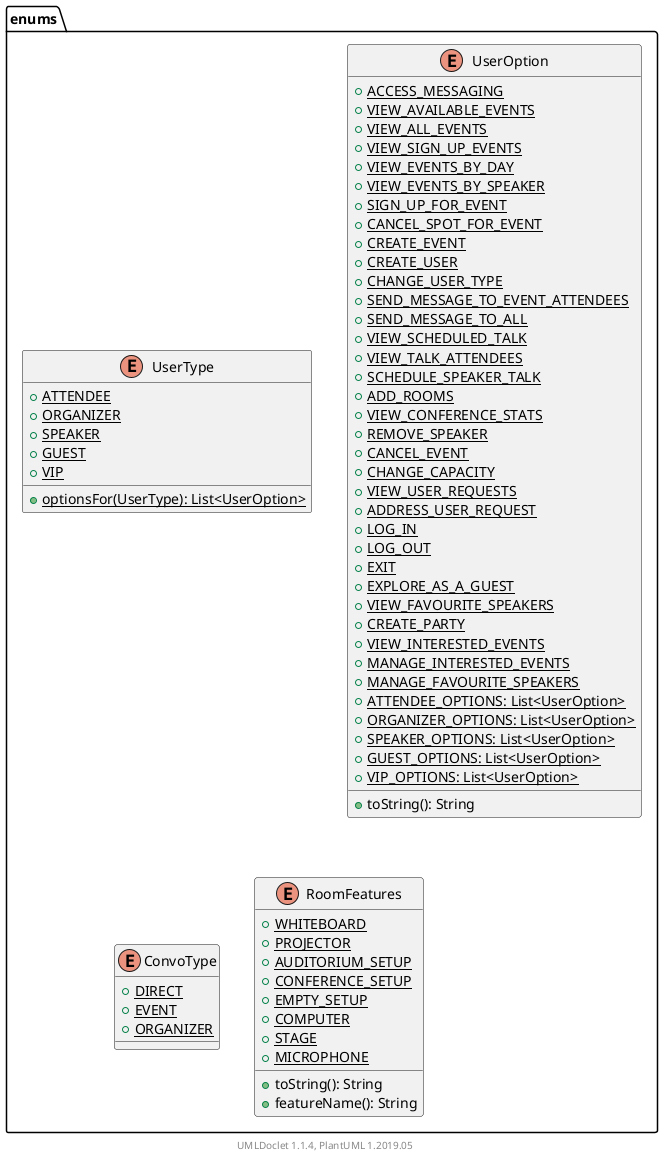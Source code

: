 @startuml

    namespace enums {

        enum UserType [[UserType.html]] {
            {static} +ATTENDEE
            {static} +ORGANIZER
            {static} +SPEAKER
            {static} +GUEST
            {static} +VIP
            {static} +optionsFor(UserType): List<UserOption>
        }

        enum UserOption [[UserOption.html]] {
            {static} +ACCESS_MESSAGING
            {static} +VIEW_AVAILABLE_EVENTS
            {static} +VIEW_ALL_EVENTS
            {static} +VIEW_SIGN_UP_EVENTS
            {static} +VIEW_EVENTS_BY_DAY
            {static} +VIEW_EVENTS_BY_SPEAKER
            {static} +SIGN_UP_FOR_EVENT
            {static} +CANCEL_SPOT_FOR_EVENT
            {static} +CREATE_EVENT
            {static} +CREATE_USER
            {static} +CHANGE_USER_TYPE
            {static} +SEND_MESSAGE_TO_EVENT_ATTENDEES
            {static} +SEND_MESSAGE_TO_ALL
            {static} +VIEW_SCHEDULED_TALK
            {static} +VIEW_TALK_ATTENDEES
            {static} +SCHEDULE_SPEAKER_TALK
            {static} +ADD_ROOMS
            {static} +VIEW_CONFERENCE_STATS
            {static} +REMOVE_SPEAKER
            {static} +CANCEL_EVENT
            {static} +CHANGE_CAPACITY
            {static} +VIEW_USER_REQUESTS
            {static} +ADDRESS_USER_REQUEST
            {static} +LOG_IN
            {static} +LOG_OUT
            {static} +EXIT
            {static} +EXPLORE_AS_A_GUEST
            {static} +VIEW_FAVOURITE_SPEAKERS
            {static} +CREATE_PARTY
            {static} +VIEW_INTERESTED_EVENTS
            {static} +MANAGE_INTERESTED_EVENTS
            {static} +MANAGE_FAVOURITE_SPEAKERS
            {static} +ATTENDEE_OPTIONS: List<UserOption>
            {static} +ORGANIZER_OPTIONS: List<UserOption>
            {static} +SPEAKER_OPTIONS: List<UserOption>
            {static} +GUEST_OPTIONS: List<UserOption>
            {static} +VIP_OPTIONS: List<UserOption>
            +toString(): String
        }

        enum ConvoType [[ConvoType.html]] {
            {static} +DIRECT
            {static} +EVENT
            {static} +ORGANIZER
        }

        enum RoomFeatures [[RoomFeatures.html]] {
            {static} +WHITEBOARD
            {static} +PROJECTOR
            {static} +AUDITORIUM_SETUP
            {static} +CONFERENCE_SETUP
            {static} +EMPTY_SETUP
            {static} +COMPUTER
            {static} +STAGE
            {static} +MICROPHONE
            +toString(): String
            +featureName(): String
        }

    }


    center footer UMLDoclet 1.1.4, PlantUML 1.2019.05
@enduml
